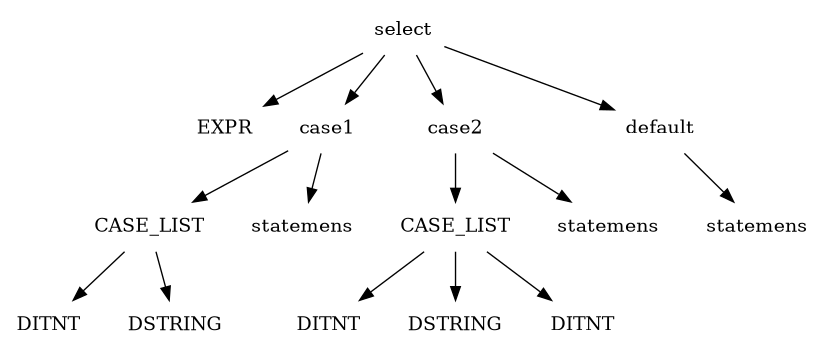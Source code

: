 digraph L0 {
        size = "5.5,4";
        ordering=out;
        node [shape = plaintext];
        select -> {EXPR case1 case2 default};
        case1 -> {clist1 stat1};
        case2 -> {clist2 stat2};
        default -> stat3;
        clist1 -> { dint dstring };
        clist2 -> { dint2 dstring2 dint3};
        stat1[label=statemens];
        stat2[label=statemens];
        stat3[label=statemens];
        clist1[label=CASE_LIST];
        clist2[label=CASE_LIST];
        dint[label=DITNT];
        dint2[label=DITNT];
        dint3[label=DITNT];
        dstring[label=DSTRING];
        dstring2[label=DSTRING];
}
